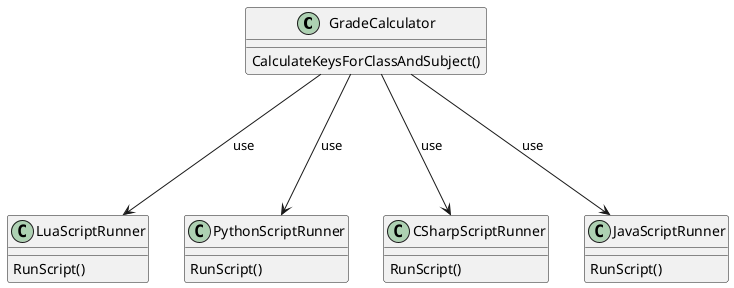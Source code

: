 @startuml

GradeCalculator ---> LuaScriptRunner : use
GradeCalculator ---> PythonScriptRunner : use
GradeCalculator ---> CSharpScriptRunner : use
GradeCalculator ---> JavaScriptRunner : use


GradeCalculator : CalculateKeysForClassAndSubject()
LuaScriptRunner : RunScript()
PythonScriptRunner : RunScript()
CSharpScriptRunner : RunScript()
JavaScriptRunner : RunScript()
@enduml
